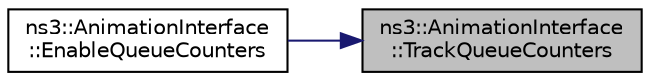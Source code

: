 digraph "ns3::AnimationInterface::TrackQueueCounters"
{
 // LATEX_PDF_SIZE
  edge [fontname="Helvetica",fontsize="10",labelfontname="Helvetica",labelfontsize="10"];
  node [fontname="Helvetica",fontsize="10",shape=record];
  rankdir="RL";
  Node1 [label="ns3::AnimationInterface\l::TrackQueueCounters",height=0.2,width=0.4,color="black", fillcolor="grey75", style="filled", fontcolor="black",tooltip="Track queue counters function."];
  Node1 -> Node2 [dir="back",color="midnightblue",fontsize="10",style="solid",fontname="Helvetica"];
  Node2 [label="ns3::AnimationInterface\l::EnableQueueCounters",height=0.2,width=0.4,color="black", fillcolor="white", style="filled",URL="$classns3_1_1_animation_interface.html#ae521d5b7b73a3dbc990d8660a2f978a9",tooltip="Enable tracking of Queue Counters such as Enqueue, Dequeue, Queue Drops."];
}
